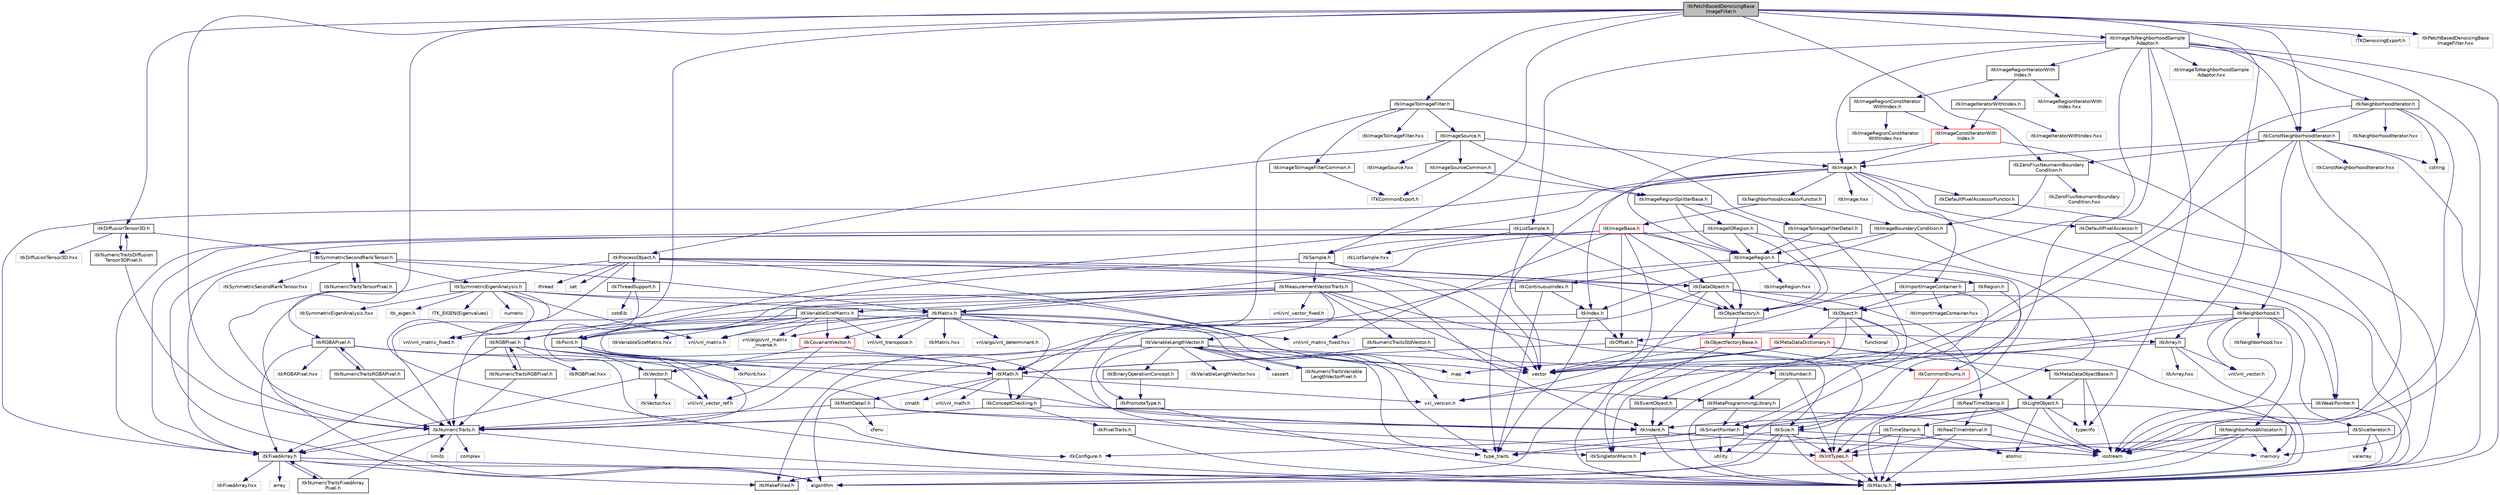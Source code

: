 digraph "itkPatchBasedDenoisingBaseImageFilter.h"
{
 // LATEX_PDF_SIZE
  edge [fontname="Helvetica",fontsize="10",labelfontname="Helvetica",labelfontsize="10"];
  node [fontname="Helvetica",fontsize="10",shape=record];
  Node1 [label="itkPatchBasedDenoisingBase\lImageFilter.h",height=0.2,width=0.4,color="black", fillcolor="grey75", style="filled", fontcolor="black",tooltip=" "];
  Node1 -> Node2 [color="midnightblue",fontsize="10",style="solid",fontname="Helvetica"];
  Node2 [label="itkImageToImageFilter.h",height=0.2,width=0.4,color="black", fillcolor="white", style="filled",URL="$itkImageToImageFilter_8h.html",tooltip=" "];
  Node2 -> Node3 [color="midnightblue",fontsize="10",style="solid",fontname="Helvetica"];
  Node3 [label="itkImageSource.h",height=0.2,width=0.4,color="black", fillcolor="white", style="filled",URL="$itkImageSource_8h.html",tooltip=" "];
  Node3 -> Node4 [color="midnightblue",fontsize="10",style="solid",fontname="Helvetica"];
  Node4 [label="itkProcessObject.h",height=0.2,width=0.4,color="black", fillcolor="white", style="filled",URL="$itkProcessObject_8h.html",tooltip=" "];
  Node4 -> Node5 [color="midnightblue",fontsize="10",style="solid",fontname="Helvetica"];
  Node5 [label="itkDataObject.h",height=0.2,width=0.4,color="black", fillcolor="white", style="filled",URL="$itkDataObject_8h.html",tooltip=" "];
  Node5 -> Node6 [color="midnightblue",fontsize="10",style="solid",fontname="Helvetica"];
  Node6 [label="itkObject.h",height=0.2,width=0.4,color="black", fillcolor="white", style="filled",URL="$itkObject_8h.html",tooltip=" "];
  Node6 -> Node7 [color="midnightblue",fontsize="10",style="solid",fontname="Helvetica"];
  Node7 [label="itkLightObject.h",height=0.2,width=0.4,color="black", fillcolor="white", style="filled",URL="$itkLightObject_8h.html",tooltip=" "];
  Node7 -> Node8 [color="midnightblue",fontsize="10",style="solid",fontname="Helvetica"];
  Node8 [label="itkMacro.h",height=0.2,width=0.4,color="black", fillcolor="white", style="filled",URL="$itkMacro_8h.html",tooltip=" "];
  Node7 -> Node9 [color="midnightblue",fontsize="10",style="solid",fontname="Helvetica"];
  Node9 [label="itkSmartPointer.h",height=0.2,width=0.4,color="black", fillcolor="white", style="filled",URL="$itkSmartPointer_8h.html",tooltip=" "];
  Node9 -> Node10 [color="midnightblue",fontsize="10",style="solid",fontname="Helvetica"];
  Node10 [label="iostream",height=0.2,width=0.4,color="grey75", fillcolor="white", style="filled",tooltip=" "];
  Node9 -> Node11 [color="midnightblue",fontsize="10",style="solid",fontname="Helvetica"];
  Node11 [label="utility",height=0.2,width=0.4,color="grey75", fillcolor="white", style="filled",tooltip=" "];
  Node9 -> Node12 [color="midnightblue",fontsize="10",style="solid",fontname="Helvetica"];
  Node12 [label="type_traits",height=0.2,width=0.4,color="grey75", fillcolor="white", style="filled",tooltip=" "];
  Node9 -> Node13 [color="midnightblue",fontsize="10",style="solid",fontname="Helvetica"];
  Node13 [label="itkConfigure.h",height=0.2,width=0.4,color="grey75", fillcolor="white", style="filled",tooltip=" "];
  Node7 -> Node14 [color="midnightblue",fontsize="10",style="solid",fontname="Helvetica"];
  Node14 [label="itkTimeStamp.h",height=0.2,width=0.4,color="black", fillcolor="white", style="filled",URL="$itkTimeStamp_8h.html",tooltip=" "];
  Node14 -> Node8 [color="midnightblue",fontsize="10",style="solid",fontname="Helvetica"];
  Node14 -> Node15 [color="midnightblue",fontsize="10",style="solid",fontname="Helvetica"];
  Node15 [label="itkIntTypes.h",height=0.2,width=0.4,color="red", fillcolor="white", style="filled",URL="$itkIntTypes_8h.html",tooltip=" "];
  Node15 -> Node8 [color="midnightblue",fontsize="10",style="solid",fontname="Helvetica"];
  Node14 -> Node18 [color="midnightblue",fontsize="10",style="solid",fontname="Helvetica"];
  Node18 [label="atomic",height=0.2,width=0.4,color="grey75", fillcolor="white", style="filled",tooltip=" "];
  Node14 -> Node19 [color="midnightblue",fontsize="10",style="solid",fontname="Helvetica"];
  Node19 [label="itkSingletonMacro.h",height=0.2,width=0.4,color="black", fillcolor="white", style="filled",URL="$itkSingletonMacro_8h.html",tooltip=" "];
  Node7 -> Node20 [color="midnightblue",fontsize="10",style="solid",fontname="Helvetica"];
  Node20 [label="itkIndent.h",height=0.2,width=0.4,color="black", fillcolor="white", style="filled",URL="$itkIndent_8h.html",tooltip=" "];
  Node20 -> Node8 [color="midnightblue",fontsize="10",style="solid",fontname="Helvetica"];
  Node20 -> Node10 [color="midnightblue",fontsize="10",style="solid",fontname="Helvetica"];
  Node7 -> Node18 [color="midnightblue",fontsize="10",style="solid",fontname="Helvetica"];
  Node7 -> Node10 [color="midnightblue",fontsize="10",style="solid",fontname="Helvetica"];
  Node7 -> Node21 [color="midnightblue",fontsize="10",style="solid",fontname="Helvetica"];
  Node21 [label="typeinfo",height=0.2,width=0.4,color="grey75", fillcolor="white", style="filled",tooltip=" "];
  Node6 -> Node22 [color="midnightblue",fontsize="10",style="solid",fontname="Helvetica"];
  Node22 [label="itkEventObject.h",height=0.2,width=0.4,color="black", fillcolor="white", style="filled",URL="$itkEventObject_8h.html",tooltip=" "];
  Node22 -> Node20 [color="midnightblue",fontsize="10",style="solid",fontname="Helvetica"];
  Node6 -> Node23 [color="midnightblue",fontsize="10",style="solid",fontname="Helvetica"];
  Node23 [label="itkMetaDataDictionary.h",height=0.2,width=0.4,color="red", fillcolor="white", style="filled",URL="$itkMetaDataDictionary_8h.html",tooltip=" "];
  Node23 -> Node24 [color="midnightblue",fontsize="10",style="solid",fontname="Helvetica"];
  Node24 [label="itkMetaDataObjectBase.h",height=0.2,width=0.4,color="black", fillcolor="white", style="filled",URL="$itkMetaDataObjectBase_8h.html",tooltip=" "];
  Node24 -> Node7 [color="midnightblue",fontsize="10",style="solid",fontname="Helvetica"];
  Node24 -> Node21 [color="midnightblue",fontsize="10",style="solid",fontname="Helvetica"];
  Node24 -> Node10 [color="midnightblue",fontsize="10",style="solid",fontname="Helvetica"];
  Node23 -> Node25 [color="midnightblue",fontsize="10",style="solid",fontname="Helvetica"];
  Node25 [label="algorithm",height=0.2,width=0.4,color="grey75", fillcolor="white", style="filled",tooltip=" "];
  Node23 -> Node26 [color="midnightblue",fontsize="10",style="solid",fontname="Helvetica"];
  Node26 [label="vector",height=0.2,width=0.4,color="grey75", fillcolor="white", style="filled",tooltip=" "];
  Node23 -> Node27 [color="midnightblue",fontsize="10",style="solid",fontname="Helvetica"];
  Node27 [label="map",height=0.2,width=0.4,color="grey75", fillcolor="white", style="filled",tooltip=" "];
  Node23 -> Node29 [color="midnightblue",fontsize="10",style="solid",fontname="Helvetica"];
  Node29 [label="memory",height=0.2,width=0.4,color="grey75", fillcolor="white", style="filled",tooltip=" "];
  Node6 -> Node19 [color="midnightblue",fontsize="10",style="solid",fontname="Helvetica"];
  Node6 -> Node30 [color="midnightblue",fontsize="10",style="solid",fontname="Helvetica"];
  Node30 [label="functional",height=0.2,width=0.4,color="grey75", fillcolor="white", style="filled",tooltip=" "];
  Node5 -> Node8 [color="midnightblue",fontsize="10",style="solid",fontname="Helvetica"];
  Node5 -> Node19 [color="midnightblue",fontsize="10",style="solid",fontname="Helvetica"];
  Node5 -> Node31 [color="midnightblue",fontsize="10",style="solid",fontname="Helvetica"];
  Node31 [label="itkWeakPointer.h",height=0.2,width=0.4,color="black", fillcolor="white", style="filled",URL="$itkWeakPointer_8h.html",tooltip=" "];
  Node31 -> Node8 [color="midnightblue",fontsize="10",style="solid",fontname="Helvetica"];
  Node31 -> Node10 [color="midnightblue",fontsize="10",style="solid",fontname="Helvetica"];
  Node5 -> Node32 [color="midnightblue",fontsize="10",style="solid",fontname="Helvetica"];
  Node32 [label="itkRealTimeStamp.h",height=0.2,width=0.4,color="black", fillcolor="white", style="filled",URL="$itkRealTimeStamp_8h.html",tooltip=" "];
  Node32 -> Node33 [color="midnightblue",fontsize="10",style="solid",fontname="Helvetica"];
  Node33 [label="itkRealTimeInterval.h",height=0.2,width=0.4,color="black", fillcolor="white", style="filled",URL="$itkRealTimeInterval_8h.html",tooltip=" "];
  Node33 -> Node15 [color="midnightblue",fontsize="10",style="solid",fontname="Helvetica"];
  Node33 -> Node8 [color="midnightblue",fontsize="10",style="solid",fontname="Helvetica"];
  Node33 -> Node10 [color="midnightblue",fontsize="10",style="solid",fontname="Helvetica"];
  Node32 -> Node8 [color="midnightblue",fontsize="10",style="solid",fontname="Helvetica"];
  Node32 -> Node10 [color="midnightblue",fontsize="10",style="solid",fontname="Helvetica"];
  Node5 -> Node34 [color="midnightblue",fontsize="10",style="solid",fontname="Helvetica"];
  Node34 [label="itkObjectFactory.h",height=0.2,width=0.4,color="black", fillcolor="white", style="filled",URL="$itkObjectFactory_8h.html",tooltip=" "];
  Node34 -> Node35 [color="midnightblue",fontsize="10",style="solid",fontname="Helvetica"];
  Node35 [label="itkObjectFactoryBase.h",height=0.2,width=0.4,color="red", fillcolor="white", style="filled",URL="$itkObjectFactoryBase_8h.html",tooltip=" "];
  Node35 -> Node19 [color="midnightblue",fontsize="10",style="solid",fontname="Helvetica"];
  Node35 -> Node37 [color="midnightblue",fontsize="10",style="solid",fontname="Helvetica"];
  Node37 [label="itkCommonEnums.h",height=0.2,width=0.4,color="red", fillcolor="white", style="filled",URL="$itkCommonEnums_8h.html",tooltip=" "];
  Node37 -> Node15 [color="midnightblue",fontsize="10",style="solid",fontname="Helvetica"];
  Node35 -> Node26 [color="midnightblue",fontsize="10",style="solid",fontname="Helvetica"];
  Node4 -> Node34 [color="midnightblue",fontsize="10",style="solid",fontname="Helvetica"];
  Node4 -> Node40 [color="midnightblue",fontsize="10",style="solid",fontname="Helvetica"];
  Node40 [label="itkNumericTraits.h",height=0.2,width=0.4,color="black", fillcolor="white", style="filled",URL="$itkNumericTraits_8h.html",tooltip=" "];
  Node40 -> Node8 [color="midnightblue",fontsize="10",style="solid",fontname="Helvetica"];
  Node40 -> Node41 [color="midnightblue",fontsize="10",style="solid",fontname="Helvetica"];
  Node41 [label="limits",height=0.2,width=0.4,color="grey75", fillcolor="white", style="filled",tooltip=" "];
  Node40 -> Node42 [color="midnightblue",fontsize="10",style="solid",fontname="Helvetica"];
  Node42 [label="complex",height=0.2,width=0.4,color="grey75", fillcolor="white", style="filled",tooltip=" "];
  Node40 -> Node43 [color="midnightblue",fontsize="10",style="solid",fontname="Helvetica"];
  Node43 [label="itkFixedArray.h",height=0.2,width=0.4,color="black", fillcolor="white", style="filled",URL="$itkFixedArray_8h.html",tooltip=" "];
  Node43 -> Node8 [color="midnightblue",fontsize="10",style="solid",fontname="Helvetica"];
  Node43 -> Node44 [color="midnightblue",fontsize="10",style="solid",fontname="Helvetica"];
  Node44 [label="itkMakeFilled.h",height=0.2,width=0.4,color="black", fillcolor="white", style="filled",URL="$itkMakeFilled_8h.html",tooltip=" "];
  Node43 -> Node25 [color="midnightblue",fontsize="10",style="solid",fontname="Helvetica"];
  Node43 -> Node45 [color="midnightblue",fontsize="10",style="solid",fontname="Helvetica"];
  Node45 [label="array",height=0.2,width=0.4,color="grey75", fillcolor="white", style="filled",tooltip=" "];
  Node43 -> Node46 [color="midnightblue",fontsize="10",style="solid",fontname="Helvetica"];
  Node46 [label="itkFixedArray.hxx",height=0.2,width=0.4,color="grey75", fillcolor="white", style="filled",tooltip=" "];
  Node43 -> Node47 [color="midnightblue",fontsize="10",style="solid",fontname="Helvetica"];
  Node47 [label="itkNumericTraitsFixedArray\lPixel.h",height=0.2,width=0.4,color="black", fillcolor="white", style="filled",URL="$itkNumericTraitsFixedArrayPixel_8h.html",tooltip=" "];
  Node47 -> Node40 [color="midnightblue",fontsize="10",style="solid",fontname="Helvetica"];
  Node47 -> Node43 [color="midnightblue",fontsize="10",style="solid",fontname="Helvetica"];
  Node4 -> Node48 [color="midnightblue",fontsize="10",style="solid",fontname="Helvetica"];
  Node48 [label="itkThreadSupport.h",height=0.2,width=0.4,color="black", fillcolor="white", style="filled",URL="$itkThreadSupport_8h.html",tooltip=" "];
  Node48 -> Node49 [color="midnightblue",fontsize="10",style="solid",fontname="Helvetica"];
  Node49 [label="cstdlib",height=0.2,width=0.4,color="grey75", fillcolor="white", style="filled",tooltip=" "];
  Node48 -> Node13 [color="midnightblue",fontsize="10",style="solid",fontname="Helvetica"];
  Node4 -> Node26 [color="midnightblue",fontsize="10",style="solid",fontname="Helvetica"];
  Node4 -> Node27 [color="midnightblue",fontsize="10",style="solid",fontname="Helvetica"];
  Node4 -> Node50 [color="midnightblue",fontsize="10",style="solid",fontname="Helvetica"];
  Node50 [label="set",height=0.2,width=0.4,color="grey75", fillcolor="white", style="filled",tooltip=" "];
  Node4 -> Node25 [color="midnightblue",fontsize="10",style="solid",fontname="Helvetica"];
  Node4 -> Node51 [color="midnightblue",fontsize="10",style="solid",fontname="Helvetica"];
  Node51 [label="thread",height=0.2,width=0.4,color="grey75", fillcolor="white", style="filled",tooltip=" "];
  Node3 -> Node52 [color="midnightblue",fontsize="10",style="solid",fontname="Helvetica"];
  Node52 [label="itkImage.h",height=0.2,width=0.4,color="black", fillcolor="white", style="filled",URL="$itkImage_8h.html",tooltip=" "];
  Node52 -> Node53 [color="midnightblue",fontsize="10",style="solid",fontname="Helvetica"];
  Node53 [label="itkImageRegion.h",height=0.2,width=0.4,color="black", fillcolor="white", style="filled",URL="$itkImageRegion_8h.html",tooltip=" "];
  Node53 -> Node54 [color="midnightblue",fontsize="10",style="solid",fontname="Helvetica"];
  Node54 [label="itkRegion.h",height=0.2,width=0.4,color="black", fillcolor="white", style="filled",URL="$itkRegion_8h.html",tooltip=" "];
  Node54 -> Node6 [color="midnightblue",fontsize="10",style="solid",fontname="Helvetica"];
  Node54 -> Node37 [color="midnightblue",fontsize="10",style="solid",fontname="Helvetica"];
  Node53 -> Node55 [color="midnightblue",fontsize="10",style="solid",fontname="Helvetica"];
  Node55 [label="itkSize.h",height=0.2,width=0.4,color="black", fillcolor="white", style="filled",URL="$itkSize_8h.html",tooltip=" "];
  Node55 -> Node15 [color="midnightblue",fontsize="10",style="solid",fontname="Helvetica"];
  Node55 -> Node8 [color="midnightblue",fontsize="10",style="solid",fontname="Helvetica"];
  Node55 -> Node44 [color="midnightblue",fontsize="10",style="solid",fontname="Helvetica"];
  Node55 -> Node25 [color="midnightblue",fontsize="10",style="solid",fontname="Helvetica"];
  Node55 -> Node12 [color="midnightblue",fontsize="10",style="solid",fontname="Helvetica"];
  Node55 -> Node29 [color="midnightblue",fontsize="10",style="solid",fontname="Helvetica"];
  Node53 -> Node56 [color="midnightblue",fontsize="10",style="solid",fontname="Helvetica"];
  Node56 [label="itkContinuousIndex.h",height=0.2,width=0.4,color="black", fillcolor="white", style="filled",URL="$itkContinuousIndex_8h.html",tooltip=" "];
  Node56 -> Node57 [color="midnightblue",fontsize="10",style="solid",fontname="Helvetica"];
  Node57 [label="itkPoint.h",height=0.2,width=0.4,color="black", fillcolor="white", style="filled",URL="$itkPoint_8h.html",tooltip=" "];
  Node57 -> Node40 [color="midnightblue",fontsize="10",style="solid",fontname="Helvetica"];
  Node57 -> Node58 [color="midnightblue",fontsize="10",style="solid",fontname="Helvetica"];
  Node58 [label="itkVector.h",height=0.2,width=0.4,color="black", fillcolor="white", style="filled",URL="$itkVector_8h.html",tooltip=" "];
  Node58 -> Node43 [color="midnightblue",fontsize="10",style="solid",fontname="Helvetica"];
  Node58 -> Node59 [color="midnightblue",fontsize="10",style="solid",fontname="Helvetica"];
  Node59 [label="vnl/vnl_vector_ref.h",height=0.2,width=0.4,color="grey75", fillcolor="white", style="filled",tooltip=" "];
  Node58 -> Node60 [color="midnightblue",fontsize="10",style="solid",fontname="Helvetica"];
  Node60 [label="itkVector.hxx",height=0.2,width=0.4,color="grey75", fillcolor="white", style="filled",tooltip=" "];
  Node57 -> Node59 [color="midnightblue",fontsize="10",style="solid",fontname="Helvetica"];
  Node57 -> Node61 [color="midnightblue",fontsize="10",style="solid",fontname="Helvetica"];
  Node61 [label="itkMath.h",height=0.2,width=0.4,color="black", fillcolor="white", style="filled",URL="$itkMath_8h.html",tooltip=" "];
  Node61 -> Node62 [color="midnightblue",fontsize="10",style="solid",fontname="Helvetica"];
  Node62 [label="cmath",height=0.2,width=0.4,color="grey75", fillcolor="white", style="filled",tooltip=" "];
  Node61 -> Node63 [color="midnightblue",fontsize="10",style="solid",fontname="Helvetica"];
  Node63 [label="itkMathDetail.h",height=0.2,width=0.4,color="black", fillcolor="white", style="filled",URL="$itkMathDetail_8h.html",tooltip=" "];
  Node63 -> Node15 [color="midnightblue",fontsize="10",style="solid",fontname="Helvetica"];
  Node63 -> Node40 [color="midnightblue",fontsize="10",style="solid",fontname="Helvetica"];
  Node63 -> Node64 [color="midnightblue",fontsize="10",style="solid",fontname="Helvetica"];
  Node64 [label="cfenv",height=0.2,width=0.4,color="grey75", fillcolor="white", style="filled",tooltip=" "];
  Node61 -> Node65 [color="midnightblue",fontsize="10",style="solid",fontname="Helvetica"];
  Node65 [label="itkConceptChecking.h",height=0.2,width=0.4,color="black", fillcolor="white", style="filled",URL="$itkConceptChecking_8h.html",tooltip=" "];
  Node65 -> Node66 [color="midnightblue",fontsize="10",style="solid",fontname="Helvetica"];
  Node66 [label="itkPixelTraits.h",height=0.2,width=0.4,color="black", fillcolor="white", style="filled",URL="$itkPixelTraits_8h.html",tooltip=" "];
  Node66 -> Node8 [color="midnightblue",fontsize="10",style="solid",fontname="Helvetica"];
  Node65 -> Node40 [color="midnightblue",fontsize="10",style="solid",fontname="Helvetica"];
  Node65 -> Node10 [color="midnightblue",fontsize="10",style="solid",fontname="Helvetica"];
  Node61 -> Node67 [color="midnightblue",fontsize="10",style="solid",fontname="Helvetica"];
  Node67 [label="vnl/vnl_math.h",height=0.2,width=0.4,color="grey75", fillcolor="white", style="filled",tooltip=" "];
  Node61 -> Node68 [color="midnightblue",fontsize="10",style="solid",fontname="Helvetica"];
  Node68 [label="vxl_version.h",height=0.2,width=0.4,color="grey75", fillcolor="white", style="filled",tooltip=" "];
  Node57 -> Node69 [color="midnightblue",fontsize="10",style="solid",fontname="Helvetica"];
  Node69 [label="itkPoint.hxx",height=0.2,width=0.4,color="grey75", fillcolor="white", style="filled",tooltip=" "];
  Node56 -> Node70 [color="midnightblue",fontsize="10",style="solid",fontname="Helvetica"];
  Node70 [label="itkIndex.h",height=0.2,width=0.4,color="black", fillcolor="white", style="filled",URL="$itkIndex_8h.html",tooltip=" "];
  Node70 -> Node44 [color="midnightblue",fontsize="10",style="solid",fontname="Helvetica"];
  Node70 -> Node71 [color="midnightblue",fontsize="10",style="solid",fontname="Helvetica"];
  Node71 [label="itkOffset.h",height=0.2,width=0.4,color="black", fillcolor="white", style="filled",URL="$itkOffset_8h.html",tooltip=" "];
  Node71 -> Node55 [color="midnightblue",fontsize="10",style="solid",fontname="Helvetica"];
  Node71 -> Node61 [color="midnightblue",fontsize="10",style="solid",fontname="Helvetica"];
  Node70 -> Node12 [color="midnightblue",fontsize="10",style="solid",fontname="Helvetica"];
  Node56 -> Node12 [color="midnightblue",fontsize="10",style="solid",fontname="Helvetica"];
  Node53 -> Node61 [color="midnightblue",fontsize="10",style="solid",fontname="Helvetica"];
  Node53 -> Node72 [color="midnightblue",fontsize="10",style="solid",fontname="Helvetica"];
  Node72 [label="itkImageRegion.hxx",height=0.2,width=0.4,color="grey75", fillcolor="white", style="filled",tooltip=" "];
  Node52 -> Node73 [color="midnightblue",fontsize="10",style="solid",fontname="Helvetica"];
  Node73 [label="itkImportImageContainer.h",height=0.2,width=0.4,color="black", fillcolor="white", style="filled",URL="$itkImportImageContainer_8h.html",tooltip=" "];
  Node73 -> Node6 [color="midnightblue",fontsize="10",style="solid",fontname="Helvetica"];
  Node73 -> Node34 [color="midnightblue",fontsize="10",style="solid",fontname="Helvetica"];
  Node73 -> Node11 [color="midnightblue",fontsize="10",style="solid",fontname="Helvetica"];
  Node73 -> Node74 [color="midnightblue",fontsize="10",style="solid",fontname="Helvetica"];
  Node74 [label="itkImportImageContainer.hxx",height=0.2,width=0.4,color="grey75", fillcolor="white", style="filled",tooltip=" "];
  Node52 -> Node75 [color="midnightblue",fontsize="10",style="solid",fontname="Helvetica"];
  Node75 [label="itkDefaultPixelAccessor.h",height=0.2,width=0.4,color="black", fillcolor="white", style="filled",URL="$itkDefaultPixelAccessor_8h.html",tooltip=" "];
  Node75 -> Node8 [color="midnightblue",fontsize="10",style="solid",fontname="Helvetica"];
  Node52 -> Node76 [color="midnightblue",fontsize="10",style="solid",fontname="Helvetica"];
  Node76 [label="itkDefaultPixelAccessorFunctor.h",height=0.2,width=0.4,color="black", fillcolor="white", style="filled",URL="$itkDefaultPixelAccessorFunctor_8h.html",tooltip=" "];
  Node76 -> Node8 [color="midnightblue",fontsize="10",style="solid",fontname="Helvetica"];
  Node52 -> Node57 [color="midnightblue",fontsize="10",style="solid",fontname="Helvetica"];
  Node52 -> Node43 [color="midnightblue",fontsize="10",style="solid",fontname="Helvetica"];
  Node52 -> Node31 [color="midnightblue",fontsize="10",style="solid",fontname="Helvetica"];
  Node52 -> Node77 [color="midnightblue",fontsize="10",style="solid",fontname="Helvetica"];
  Node77 [label="itkNeighborhoodAccessorFunctor.h",height=0.2,width=0.4,color="black", fillcolor="white", style="filled",URL="$itkNeighborhoodAccessorFunctor_8h.html",tooltip=" "];
  Node77 -> Node78 [color="midnightblue",fontsize="10",style="solid",fontname="Helvetica"];
  Node78 [label="itkImageBoundaryCondition.h",height=0.2,width=0.4,color="black", fillcolor="white", style="filled",URL="$itkImageBoundaryCondition_8h.html",tooltip=" "];
  Node78 -> Node70 [color="midnightblue",fontsize="10",style="solid",fontname="Helvetica"];
  Node78 -> Node79 [color="midnightblue",fontsize="10",style="solid",fontname="Helvetica"];
  Node79 [label="itkNeighborhood.h",height=0.2,width=0.4,color="black", fillcolor="white", style="filled",URL="$itkNeighborhood_8h.html",tooltip=" "];
  Node79 -> Node10 [color="midnightblue",fontsize="10",style="solid",fontname="Helvetica"];
  Node79 -> Node80 [color="midnightblue",fontsize="10",style="solid",fontname="Helvetica"];
  Node80 [label="itkNeighborhoodAllocator.h",height=0.2,width=0.4,color="black", fillcolor="white", style="filled",URL="$itkNeighborhoodAllocator_8h.html",tooltip=" "];
  Node80 -> Node25 [color="midnightblue",fontsize="10",style="solid",fontname="Helvetica"];
  Node80 -> Node10 [color="midnightblue",fontsize="10",style="solid",fontname="Helvetica"];
  Node80 -> Node29 [color="midnightblue",fontsize="10",style="solid",fontname="Helvetica"];
  Node80 -> Node8 [color="midnightblue",fontsize="10",style="solid",fontname="Helvetica"];
  Node79 -> Node20 [color="midnightblue",fontsize="10",style="solid",fontname="Helvetica"];
  Node79 -> Node81 [color="midnightblue",fontsize="10",style="solid",fontname="Helvetica"];
  Node81 [label="itkSliceIterator.h",height=0.2,width=0.4,color="black", fillcolor="white", style="filled",URL="$itkSliceIterator_8h.html",tooltip=" "];
  Node81 -> Node8 [color="midnightblue",fontsize="10",style="solid",fontname="Helvetica"];
  Node81 -> Node15 [color="midnightblue",fontsize="10",style="solid",fontname="Helvetica"];
  Node81 -> Node82 [color="midnightblue",fontsize="10",style="solid",fontname="Helvetica"];
  Node82 [label="valarray",height=0.2,width=0.4,color="grey75", fillcolor="white", style="filled",tooltip=" "];
  Node79 -> Node83 [color="midnightblue",fontsize="10",style="solid",fontname="Helvetica"];
  Node83 [label="vnl/vnl_vector.h",height=0.2,width=0.4,color="grey75", fillcolor="white", style="filled",tooltip=" "];
  Node79 -> Node71 [color="midnightblue",fontsize="10",style="solid",fontname="Helvetica"];
  Node79 -> Node26 [color="midnightblue",fontsize="10",style="solid",fontname="Helvetica"];
  Node79 -> Node84 [color="midnightblue",fontsize="10",style="solid",fontname="Helvetica"];
  Node84 [label="itkNeighborhood.hxx",height=0.2,width=0.4,color="grey75", fillcolor="white", style="filled",tooltip=" "];
  Node78 -> Node53 [color="midnightblue",fontsize="10",style="solid",fontname="Helvetica"];
  Node77 -> Node85 [color="midnightblue",fontsize="10",style="solid",fontname="Helvetica"];
  Node85 [label="itkImageBase.h",height=0.2,width=0.4,color="red", fillcolor="white", style="filled",URL="$itkImageBase_8h.html",tooltip=" "];
  Node85 -> Node5 [color="midnightblue",fontsize="10",style="solid",fontname="Helvetica"];
  Node85 -> Node53 [color="midnightblue",fontsize="10",style="solid",fontname="Helvetica"];
  Node85 -> Node86 [color="midnightblue",fontsize="10",style="solid",fontname="Helvetica"];
  Node86 [label="itkMatrix.h",height=0.2,width=0.4,color="black", fillcolor="white", style="filled",URL="$itkMatrix_8h.html",tooltip=" "];
  Node86 -> Node57 [color="midnightblue",fontsize="10",style="solid",fontname="Helvetica"];
  Node86 -> Node87 [color="midnightblue",fontsize="10",style="solid",fontname="Helvetica"];
  Node87 [label="itkCovariantVector.h",height=0.2,width=0.4,color="red", fillcolor="white", style="filled",URL="$itkCovariantVector_8h.html",tooltip=" "];
  Node87 -> Node20 [color="midnightblue",fontsize="10",style="solid",fontname="Helvetica"];
  Node87 -> Node58 [color="midnightblue",fontsize="10",style="solid",fontname="Helvetica"];
  Node87 -> Node59 [color="midnightblue",fontsize="10",style="solid",fontname="Helvetica"];
  Node86 -> Node68 [color="midnightblue",fontsize="10",style="solid",fontname="Helvetica"];
  Node86 -> Node90 [color="midnightblue",fontsize="10",style="solid",fontname="Helvetica"];
  Node90 [label="vnl/vnl_matrix_fixed.hxx",height=0.2,width=0.4,color="grey75", fillcolor="white", style="filled",tooltip=" "];
  Node86 -> Node91 [color="midnightblue",fontsize="10",style="solid",fontname="Helvetica"];
  Node91 [label="vnl/vnl_transpose.h",height=0.2,width=0.4,color="grey75", fillcolor="white", style="filled",tooltip=" "];
  Node86 -> Node92 [color="midnightblue",fontsize="10",style="solid",fontname="Helvetica"];
  Node92 [label="vnl/algo/vnl_matrix\l_inverse.h",height=0.2,width=0.4,color="grey75", fillcolor="white", style="filled",tooltip=" "];
  Node86 -> Node93 [color="midnightblue",fontsize="10",style="solid",fontname="Helvetica"];
  Node93 [label="vnl/vnl_matrix.h",height=0.2,width=0.4,color="grey75", fillcolor="white", style="filled",tooltip=" "];
  Node86 -> Node94 [color="midnightblue",fontsize="10",style="solid",fontname="Helvetica"];
  Node94 [label="vnl/algo/vnl_determinant.h",height=0.2,width=0.4,color="grey75", fillcolor="white", style="filled",tooltip=" "];
  Node86 -> Node61 [color="midnightblue",fontsize="10",style="solid",fontname="Helvetica"];
  Node86 -> Node12 [color="midnightblue",fontsize="10",style="solid",fontname="Helvetica"];
  Node86 -> Node95 [color="midnightblue",fontsize="10",style="solid",fontname="Helvetica"];
  Node95 [label="itkMatrix.hxx",height=0.2,width=0.4,color="grey75", fillcolor="white", style="filled",tooltip=" "];
  Node85 -> Node34 [color="midnightblue",fontsize="10",style="solid",fontname="Helvetica"];
  Node85 -> Node71 [color="midnightblue",fontsize="10",style="solid",fontname="Helvetica"];
  Node85 -> Node43 [color="midnightblue",fontsize="10",style="solid",fontname="Helvetica"];
  Node85 -> Node68 [color="midnightblue",fontsize="10",style="solid",fontname="Helvetica"];
  Node85 -> Node90 [color="midnightblue",fontsize="10",style="solid",fontname="Helvetica"];
  Node52 -> Node12 [color="midnightblue",fontsize="10",style="solid",fontname="Helvetica"];
  Node52 -> Node99 [color="midnightblue",fontsize="10",style="solid",fontname="Helvetica"];
  Node99 [label="itkImage.hxx",height=0.2,width=0.4,color="grey75", fillcolor="white", style="filled",tooltip=" "];
  Node3 -> Node100 [color="midnightblue",fontsize="10",style="solid",fontname="Helvetica"];
  Node100 [label="itkImageRegionSplitterBase.h",height=0.2,width=0.4,color="black", fillcolor="white", style="filled",URL="$itkImageRegionSplitterBase_8h.html",tooltip=" "];
  Node100 -> Node53 [color="midnightblue",fontsize="10",style="solid",fontname="Helvetica"];
  Node100 -> Node34 [color="midnightblue",fontsize="10",style="solid",fontname="Helvetica"];
  Node100 -> Node101 [color="midnightblue",fontsize="10",style="solid",fontname="Helvetica"];
  Node101 [label="itkImageIORegion.h",height=0.2,width=0.4,color="black", fillcolor="white", style="filled",URL="$itkImageIORegion_8h.html",tooltip=" "];
  Node101 -> Node25 [color="midnightblue",fontsize="10",style="solid",fontname="Helvetica"];
  Node101 -> Node15 [color="midnightblue",fontsize="10",style="solid",fontname="Helvetica"];
  Node101 -> Node34 [color="midnightblue",fontsize="10",style="solid",fontname="Helvetica"];
  Node101 -> Node53 [color="midnightblue",fontsize="10",style="solid",fontname="Helvetica"];
  Node3 -> Node102 [color="midnightblue",fontsize="10",style="solid",fontname="Helvetica"];
  Node102 [label="itkImageSourceCommon.h",height=0.2,width=0.4,color="black", fillcolor="white", style="filled",URL="$itkImageSourceCommon_8h.html",tooltip=" "];
  Node102 -> Node103 [color="midnightblue",fontsize="10",style="solid",fontname="Helvetica"];
  Node103 [label="ITKCommonExport.h",height=0.2,width=0.4,color="grey75", fillcolor="white", style="filled",tooltip=" "];
  Node102 -> Node100 [color="midnightblue",fontsize="10",style="solid",fontname="Helvetica"];
  Node3 -> Node104 [color="midnightblue",fontsize="10",style="solid",fontname="Helvetica"];
  Node104 [label="itkImageSource.hxx",height=0.2,width=0.4,color="grey75", fillcolor="white", style="filled",tooltip=" "];
  Node2 -> Node65 [color="midnightblue",fontsize="10",style="solid",fontname="Helvetica"];
  Node2 -> Node105 [color="midnightblue",fontsize="10",style="solid",fontname="Helvetica"];
  Node105 [label="itkImageToImageFilterDetail.h",height=0.2,width=0.4,color="black", fillcolor="white", style="filled",URL="$itkImageToImageFilterDetail_8h.html",tooltip=" "];
  Node105 -> Node53 [color="midnightblue",fontsize="10",style="solid",fontname="Helvetica"];
  Node105 -> Node9 [color="midnightblue",fontsize="10",style="solid",fontname="Helvetica"];
  Node2 -> Node106 [color="midnightblue",fontsize="10",style="solid",fontname="Helvetica"];
  Node106 [label="itkImageToImageFilterCommon.h",height=0.2,width=0.4,color="black", fillcolor="white", style="filled",URL="$itkImageToImageFilterCommon_8h.html",tooltip=" "];
  Node106 -> Node103 [color="midnightblue",fontsize="10",style="solid",fontname="Helvetica"];
  Node2 -> Node107 [color="midnightblue",fontsize="10",style="solid",fontname="Helvetica"];
  Node107 [label="itkImageToImageFilter.hxx",height=0.2,width=0.4,color="grey75", fillcolor="white", style="filled",tooltip=" "];
  Node1 -> Node108 [color="midnightblue",fontsize="10",style="solid",fontname="Helvetica"];
  Node108 [label="itkArray.h",height=0.2,width=0.4,color="black", fillcolor="white", style="filled",URL="$itkArray_8h.html",tooltip=" "];
  Node108 -> Node8 [color="midnightblue",fontsize="10",style="solid",fontname="Helvetica"];
  Node108 -> Node68 [color="midnightblue",fontsize="10",style="solid",fontname="Helvetica"];
  Node108 -> Node83 [color="midnightblue",fontsize="10",style="solid",fontname="Helvetica"];
  Node108 -> Node109 [color="midnightblue",fontsize="10",style="solid",fontname="Helvetica"];
  Node109 [label="itkArray.hxx",height=0.2,width=0.4,color="grey75", fillcolor="white", style="filled",tooltip=" "];
  Node1 -> Node110 [color="midnightblue",fontsize="10",style="solid",fontname="Helvetica"];
  Node110 [label="itkSample.h",height=0.2,width=0.4,color="black", fillcolor="white", style="filled",URL="$itkSample_8h.html",tooltip=" "];
  Node110 -> Node57 [color="midnightblue",fontsize="10",style="solid",fontname="Helvetica"];
  Node110 -> Node5 [color="midnightblue",fontsize="10",style="solid",fontname="Helvetica"];
  Node110 -> Node111 [color="midnightblue",fontsize="10",style="solid",fontname="Helvetica"];
  Node111 [label="itkMeasurementVectorTraits.h",height=0.2,width=0.4,color="black", fillcolor="white", style="filled",URL="$itkMeasurementVectorTraits_8h.html",tooltip=" "];
  Node111 -> Node112 [color="midnightblue",fontsize="10",style="solid",fontname="Helvetica"];
  Node112 [label="itkVariableLengthVector.h",height=0.2,width=0.4,color="black", fillcolor="white", style="filled",URL="$itkVariableLengthVector_8h.html",tooltip=" "];
  Node112 -> Node113 [color="midnightblue",fontsize="10",style="solid",fontname="Helvetica"];
  Node113 [label="cassert",height=0.2,width=0.4,color="grey75", fillcolor="white", style="filled",tooltip=" "];
  Node112 -> Node25 [color="midnightblue",fontsize="10",style="solid",fontname="Helvetica"];
  Node112 -> Node12 [color="midnightblue",fontsize="10",style="solid",fontname="Helvetica"];
  Node112 -> Node40 [color="midnightblue",fontsize="10",style="solid",fontname="Helvetica"];
  Node112 -> Node114 [color="midnightblue",fontsize="10",style="solid",fontname="Helvetica"];
  Node114 [label="itkMetaProgrammingLibrary.h",height=0.2,width=0.4,color="black", fillcolor="white", style="filled",URL="$itkMetaProgrammingLibrary_8h.html",tooltip=" "];
  Node114 -> Node8 [color="midnightblue",fontsize="10",style="solid",fontname="Helvetica"];
  Node114 -> Node9 [color="midnightblue",fontsize="10",style="solid",fontname="Helvetica"];
  Node112 -> Node115 [color="midnightblue",fontsize="10",style="solid",fontname="Helvetica"];
  Node115 [label="itkIsNumber.h",height=0.2,width=0.4,color="black", fillcolor="white", style="filled",URL="$itkIsNumber_8h.html",tooltip=" "];
  Node115 -> Node114 [color="midnightblue",fontsize="10",style="solid",fontname="Helvetica"];
  Node115 -> Node15 [color="midnightblue",fontsize="10",style="solid",fontname="Helvetica"];
  Node112 -> Node116 [color="midnightblue",fontsize="10",style="solid",fontname="Helvetica"];
  Node116 [label="itkPromoteType.h",height=0.2,width=0.4,color="black", fillcolor="white", style="filled",URL="$itkPromoteType_8h.html",tooltip=" "];
  Node116 -> Node8 [color="midnightblue",fontsize="10",style="solid",fontname="Helvetica"];
  Node112 -> Node117 [color="midnightblue",fontsize="10",style="solid",fontname="Helvetica"];
  Node117 [label="itkBinaryOperationConcept.h",height=0.2,width=0.4,color="black", fillcolor="white", style="filled",URL="$itkBinaryOperationConcept_8h.html",tooltip=" "];
  Node117 -> Node116 [color="midnightblue",fontsize="10",style="solid",fontname="Helvetica"];
  Node112 -> Node118 [color="midnightblue",fontsize="10",style="solid",fontname="Helvetica"];
  Node118 [label="itkNumericTraitsVariable\lLengthVectorPixel.h",height=0.2,width=0.4,color="black", fillcolor="white", style="filled",URL="$itkNumericTraitsVariableLengthVectorPixel_8h.html",tooltip=" "];
  Node118 -> Node112 [color="midnightblue",fontsize="10",style="solid",fontname="Helvetica"];
  Node112 -> Node119 [color="midnightblue",fontsize="10",style="solid",fontname="Helvetica"];
  Node119 [label="itkVariableLengthVector.hxx",height=0.2,width=0.4,color="grey75", fillcolor="white", style="filled",tooltip=" "];
  Node111 -> Node120 [color="midnightblue",fontsize="10",style="solid",fontname="Helvetica"];
  Node120 [label="vnl/vnl_vector_fixed.h",height=0.2,width=0.4,color="grey75", fillcolor="white", style="filled",tooltip=" "];
  Node111 -> Node121 [color="midnightblue",fontsize="10",style="solid",fontname="Helvetica"];
  Node121 [label="itkRGBPixel.h",height=0.2,width=0.4,color="black", fillcolor="white", style="filled",URL="$itkRGBPixel_8h.html",tooltip=" "];
  Node121 -> Node20 [color="midnightblue",fontsize="10",style="solid",fontname="Helvetica"];
  Node121 -> Node43 [color="midnightblue",fontsize="10",style="solid",fontname="Helvetica"];
  Node121 -> Node61 [color="midnightblue",fontsize="10",style="solid",fontname="Helvetica"];
  Node121 -> Node122 [color="midnightblue",fontsize="10",style="solid",fontname="Helvetica"];
  Node122 [label="itkNumericTraitsRGBPixel.h",height=0.2,width=0.4,color="black", fillcolor="white", style="filled",URL="$itkNumericTraitsRGBPixel_8h.html",tooltip=" "];
  Node122 -> Node40 [color="midnightblue",fontsize="10",style="solid",fontname="Helvetica"];
  Node122 -> Node121 [color="midnightblue",fontsize="10",style="solid",fontname="Helvetica"];
  Node121 -> Node123 [color="midnightblue",fontsize="10",style="solid",fontname="Helvetica"];
  Node123 [label="itkRGBPixel.hxx",height=0.2,width=0.4,color="grey75", fillcolor="white", style="filled",tooltip=" "];
  Node111 -> Node86 [color="midnightblue",fontsize="10",style="solid",fontname="Helvetica"];
  Node111 -> Node124 [color="midnightblue",fontsize="10",style="solid",fontname="Helvetica"];
  Node124 [label="itkVariableSizeMatrix.h",height=0.2,width=0.4,color="black", fillcolor="white", style="filled",URL="$itkVariableSizeMatrix_8h.html",tooltip=" "];
  Node124 -> Node57 [color="midnightblue",fontsize="10",style="solid",fontname="Helvetica"];
  Node124 -> Node87 [color="midnightblue",fontsize="10",style="solid",fontname="Helvetica"];
  Node124 -> Node125 [color="midnightblue",fontsize="10",style="solid",fontname="Helvetica"];
  Node125 [label="vnl/vnl_matrix_fixed.h",height=0.2,width=0.4,color="grey75", fillcolor="white", style="filled",tooltip=" "];
  Node124 -> Node92 [color="midnightblue",fontsize="10",style="solid",fontname="Helvetica"];
  Node124 -> Node91 [color="midnightblue",fontsize="10",style="solid",fontname="Helvetica"];
  Node124 -> Node93 [color="midnightblue",fontsize="10",style="solid",fontname="Helvetica"];
  Node124 -> Node108 [color="midnightblue",fontsize="10",style="solid",fontname="Helvetica"];
  Node124 -> Node61 [color="midnightblue",fontsize="10",style="solid",fontname="Helvetica"];
  Node124 -> Node126 [color="midnightblue",fontsize="10",style="solid",fontname="Helvetica"];
  Node126 [label="itkVariableSizeMatrix.hxx",height=0.2,width=0.4,color="grey75", fillcolor="white", style="filled",tooltip=" "];
  Node111 -> Node40 [color="midnightblue",fontsize="10",style="solid",fontname="Helvetica"];
  Node111 -> Node127 [color="midnightblue",fontsize="10",style="solid",fontname="Helvetica"];
  Node127 [label="itkNumericTraitsStdVector.h",height=0.2,width=0.4,color="black", fillcolor="white", style="filled",URL="$itkNumericTraitsStdVector_8h.html",tooltip=" "];
  Node127 -> Node61 [color="midnightblue",fontsize="10",style="solid",fontname="Helvetica"];
  Node127 -> Node26 [color="midnightblue",fontsize="10",style="solid",fontname="Helvetica"];
  Node111 -> Node55 [color="midnightblue",fontsize="10",style="solid",fontname="Helvetica"];
  Node111 -> Node26 [color="midnightblue",fontsize="10",style="solid",fontname="Helvetica"];
  Node110 -> Node26 [color="midnightblue",fontsize="10",style="solid",fontname="Helvetica"];
  Node1 -> Node40 [color="midnightblue",fontsize="10",style="solid",fontname="Helvetica"];
  Node1 -> Node128 [color="midnightblue",fontsize="10",style="solid",fontname="Helvetica"];
  Node128 [label="itkZeroFluxNeumannBoundary\lCondition.h",height=0.2,width=0.4,color="black", fillcolor="white", style="filled",URL="$itkZeroFluxNeumannBoundaryCondition_8h.html",tooltip=" "];
  Node128 -> Node78 [color="midnightblue",fontsize="10",style="solid",fontname="Helvetica"];
  Node128 -> Node129 [color="midnightblue",fontsize="10",style="solid",fontname="Helvetica"];
  Node129 [label="itkZeroFluxNeumannBoundary\lCondition.hxx",height=0.2,width=0.4,color="grey75", fillcolor="white", style="filled",tooltip=" "];
  Node1 -> Node130 [color="midnightblue",fontsize="10",style="solid",fontname="Helvetica"];
  Node130 [label="itkImageToNeighborhoodSample\lAdaptor.h",height=0.2,width=0.4,color="black", fillcolor="white", style="filled",URL="$itkImageToNeighborhoodSampleAdaptor_8h.html",tooltip=" "];
  Node130 -> Node21 [color="midnightblue",fontsize="10",style="solid",fontname="Helvetica"];
  Node130 -> Node26 [color="midnightblue",fontsize="10",style="solid",fontname="Helvetica"];
  Node130 -> Node10 [color="midnightblue",fontsize="10",style="solid",fontname="Helvetica"];
  Node130 -> Node52 [color="midnightblue",fontsize="10",style="solid",fontname="Helvetica"];
  Node130 -> Node131 [color="midnightblue",fontsize="10",style="solid",fontname="Helvetica"];
  Node131 [label="itkListSample.h",height=0.2,width=0.4,color="black", fillcolor="white", style="filled",URL="$itkListSample_8h.html",tooltip=" "];
  Node131 -> Node34 [color="midnightblue",fontsize="10",style="solid",fontname="Helvetica"];
  Node131 -> Node43 [color="midnightblue",fontsize="10",style="solid",fontname="Helvetica"];
  Node131 -> Node110 [color="midnightblue",fontsize="10",style="solid",fontname="Helvetica"];
  Node131 -> Node26 [color="midnightblue",fontsize="10",style="solid",fontname="Helvetica"];
  Node131 -> Node132 [color="midnightblue",fontsize="10",style="solid",fontname="Helvetica"];
  Node132 [label="itkListSample.hxx",height=0.2,width=0.4,color="grey75", fillcolor="white", style="filled",tooltip=" "];
  Node130 -> Node9 [color="midnightblue",fontsize="10",style="solid",fontname="Helvetica"];
  Node130 -> Node133 [color="midnightblue",fontsize="10",style="solid",fontname="Helvetica"];
  Node133 [label="itkImageRegionIteratorWith\lIndex.h",height=0.2,width=0.4,color="black", fillcolor="white", style="filled",URL="$itkImageRegionIteratorWithIndex_8h.html",tooltip=" "];
  Node133 -> Node134 [color="midnightblue",fontsize="10",style="solid",fontname="Helvetica"];
  Node134 [label="itkImageRegionConstIterator\lWithIndex.h",height=0.2,width=0.4,color="black", fillcolor="white", style="filled",URL="$itkImageRegionConstIteratorWithIndex_8h.html",tooltip=" "];
  Node134 -> Node135 [color="midnightblue",fontsize="10",style="solid",fontname="Helvetica"];
  Node135 [label="itkImageConstIteratorWith\lIndex.h",height=0.2,width=0.4,color="red", fillcolor="white", style="filled",URL="$itkImageConstIteratorWithIndex_8h.html",tooltip=" "];
  Node135 -> Node70 [color="midnightblue",fontsize="10",style="solid",fontname="Helvetica"];
  Node135 -> Node52 [color="midnightblue",fontsize="10",style="solid",fontname="Helvetica"];
  Node135 -> Node29 [color="midnightblue",fontsize="10",style="solid",fontname="Helvetica"];
  Node134 -> Node137 [color="midnightblue",fontsize="10",style="solid",fontname="Helvetica"];
  Node137 [label="itkImageRegionConstIterator\lWithIndex.hxx",height=0.2,width=0.4,color="grey75", fillcolor="white", style="filled",tooltip=" "];
  Node133 -> Node138 [color="midnightblue",fontsize="10",style="solid",fontname="Helvetica"];
  Node138 [label="itkImageIteratorWithIndex.h",height=0.2,width=0.4,color="black", fillcolor="white", style="filled",URL="$itkImageIteratorWithIndex_8h.html",tooltip=" "];
  Node138 -> Node135 [color="midnightblue",fontsize="10",style="solid",fontname="Helvetica"];
  Node138 -> Node139 [color="midnightblue",fontsize="10",style="solid",fontname="Helvetica"];
  Node139 [label="itkImageIteratorWithIndex.hxx",height=0.2,width=0.4,color="grey75", fillcolor="white", style="filled",tooltip=" "];
  Node133 -> Node140 [color="midnightblue",fontsize="10",style="solid",fontname="Helvetica"];
  Node140 [label="itkImageRegionIteratorWith\lIndex.hxx",height=0.2,width=0.4,color="grey75", fillcolor="white", style="filled",tooltip=" "];
  Node130 -> Node8 [color="midnightblue",fontsize="10",style="solid",fontname="Helvetica"];
  Node130 -> Node141 [color="midnightblue",fontsize="10",style="solid",fontname="Helvetica"];
  Node141 [label="itkConstNeighborhoodIterator.h",height=0.2,width=0.4,color="black", fillcolor="white", style="filled",URL="$itkConstNeighborhoodIterator_8h.html",tooltip=" "];
  Node141 -> Node26 [color="midnightblue",fontsize="10",style="solid",fontname="Helvetica"];
  Node141 -> Node142 [color="midnightblue",fontsize="10",style="solid",fontname="Helvetica"];
  Node142 [label="cstring",height=0.2,width=0.4,color="grey75", fillcolor="white", style="filled",tooltip=" "];
  Node141 -> Node10 [color="midnightblue",fontsize="10",style="solid",fontname="Helvetica"];
  Node141 -> Node52 [color="midnightblue",fontsize="10",style="solid",fontname="Helvetica"];
  Node141 -> Node79 [color="midnightblue",fontsize="10",style="solid",fontname="Helvetica"];
  Node141 -> Node8 [color="midnightblue",fontsize="10",style="solid",fontname="Helvetica"];
  Node141 -> Node128 [color="midnightblue",fontsize="10",style="solid",fontname="Helvetica"];
  Node141 -> Node143 [color="midnightblue",fontsize="10",style="solid",fontname="Helvetica"];
  Node143 [label="itkConstNeighborhoodIterator.hxx",height=0.2,width=0.4,color="grey75", fillcolor="white", style="filled",tooltip=" "];
  Node130 -> Node144 [color="midnightblue",fontsize="10",style="solid",fontname="Helvetica"];
  Node144 [label="itkNeighborhoodIterator.h",height=0.2,width=0.4,color="black", fillcolor="white", style="filled",URL="$itkNeighborhoodIterator_8h.html",tooltip=" "];
  Node144 -> Node26 [color="midnightblue",fontsize="10",style="solid",fontname="Helvetica"];
  Node144 -> Node142 [color="midnightblue",fontsize="10",style="solid",fontname="Helvetica"];
  Node144 -> Node10 [color="midnightblue",fontsize="10",style="solid",fontname="Helvetica"];
  Node144 -> Node141 [color="midnightblue",fontsize="10",style="solid",fontname="Helvetica"];
  Node144 -> Node145 [color="midnightblue",fontsize="10",style="solid",fontname="Helvetica"];
  Node145 [label="itkNeighborhoodIterator.hxx",height=0.2,width=0.4,color="grey75", fillcolor="white", style="filled",tooltip=" "];
  Node130 -> Node146 [color="midnightblue",fontsize="10",style="solid",fontname="Helvetica"];
  Node146 [label="itkImageToNeighborhoodSample\lAdaptor.hxx",height=0.2,width=0.4,color="grey75", fillcolor="white", style="filled",tooltip=" "];
  Node1 -> Node141 [color="midnightblue",fontsize="10",style="solid",fontname="Helvetica"];
  Node1 -> Node121 [color="midnightblue",fontsize="10",style="solid",fontname="Helvetica"];
  Node1 -> Node147 [color="midnightblue",fontsize="10",style="solid",fontname="Helvetica"];
  Node147 [label="itkRGBAPixel.h",height=0.2,width=0.4,color="black", fillcolor="white", style="filled",URL="$itkRGBAPixel_8h.html",tooltip=" "];
  Node147 -> Node20 [color="midnightblue",fontsize="10",style="solid",fontname="Helvetica"];
  Node147 -> Node43 [color="midnightblue",fontsize="10",style="solid",fontname="Helvetica"];
  Node147 -> Node61 [color="midnightblue",fontsize="10",style="solid",fontname="Helvetica"];
  Node147 -> Node148 [color="midnightblue",fontsize="10",style="solid",fontname="Helvetica"];
  Node148 [label="itkNumericTraitsRGBAPixel.h",height=0.2,width=0.4,color="black", fillcolor="white", style="filled",URL="$itkNumericTraitsRGBAPixel_8h.html",tooltip=" "];
  Node148 -> Node40 [color="midnightblue",fontsize="10",style="solid",fontname="Helvetica"];
  Node148 -> Node147 [color="midnightblue",fontsize="10",style="solid",fontname="Helvetica"];
  Node147 -> Node149 [color="midnightblue",fontsize="10",style="solid",fontname="Helvetica"];
  Node149 [label="itkRGBAPixel.hxx",height=0.2,width=0.4,color="grey75", fillcolor="white", style="filled",tooltip=" "];
  Node1 -> Node150 [color="midnightblue",fontsize="10",style="solid",fontname="Helvetica"];
  Node150 [label="itkDiffusionTensor3D.h",height=0.2,width=0.4,color="black", fillcolor="white", style="filled",URL="$itkDiffusionTensor3D_8h.html",tooltip=" "];
  Node150 -> Node151 [color="midnightblue",fontsize="10",style="solid",fontname="Helvetica"];
  Node151 [label="itkSymmetricSecondRankTensor.h",height=0.2,width=0.4,color="black", fillcolor="white", style="filled",URL="$itkSymmetricSecondRankTensor_8h.html",tooltip=" "];
  Node151 -> Node20 [color="midnightblue",fontsize="10",style="solid",fontname="Helvetica"];
  Node151 -> Node43 [color="midnightblue",fontsize="10",style="solid",fontname="Helvetica"];
  Node151 -> Node86 [color="midnightblue",fontsize="10",style="solid",fontname="Helvetica"];
  Node151 -> Node152 [color="midnightblue",fontsize="10",style="solid",fontname="Helvetica"];
  Node152 [label="itkSymmetricEigenAnalysis.h",height=0.2,width=0.4,color="black", fillcolor="white", style="filled",URL="$itkSymmetricEigenAnalysis_8h.html",tooltip=" "];
  Node152 -> Node8 [color="midnightblue",fontsize="10",style="solid",fontname="Helvetica"];
  Node152 -> Node153 [color="midnightblue",fontsize="10",style="solid",fontname="Helvetica"];
  Node153 [label="itk_eigen.h",height=0.2,width=0.4,color="grey75", fillcolor="white", style="filled",tooltip=" "];
  Node152 -> Node154 [color="midnightblue",fontsize="10",style="solid",fontname="Helvetica"];
  Node154 [label="ITK_EIGEN(Eigenvalues)",height=0.2,width=0.4,color="grey75", fillcolor="white", style="filled",tooltip=" "];
  Node152 -> Node155 [color="midnightblue",fontsize="10",style="solid",fontname="Helvetica"];
  Node155 [label="numeric",height=0.2,width=0.4,color="grey75", fillcolor="white", style="filled",tooltip=" "];
  Node152 -> Node26 [color="midnightblue",fontsize="10",style="solid",fontname="Helvetica"];
  Node152 -> Node93 [color="midnightblue",fontsize="10",style="solid",fontname="Helvetica"];
  Node152 -> Node125 [color="midnightblue",fontsize="10",style="solid",fontname="Helvetica"];
  Node152 -> Node86 [color="midnightblue",fontsize="10",style="solid",fontname="Helvetica"];
  Node152 -> Node156 [color="midnightblue",fontsize="10",style="solid",fontname="Helvetica"];
  Node156 [label="itkSymmetricEigenAnalysis.hxx",height=0.2,width=0.4,color="grey75", fillcolor="white", style="filled",tooltip=" "];
  Node151 -> Node157 [color="midnightblue",fontsize="10",style="solid",fontname="Helvetica"];
  Node157 [label="itkNumericTraitsTensorPixel.h",height=0.2,width=0.4,color="black", fillcolor="white", style="filled",URL="$itkNumericTraitsTensorPixel_8h.html",tooltip=" "];
  Node157 -> Node40 [color="midnightblue",fontsize="10",style="solid",fontname="Helvetica"];
  Node157 -> Node151 [color="midnightblue",fontsize="10",style="solid",fontname="Helvetica"];
  Node151 -> Node158 [color="midnightblue",fontsize="10",style="solid",fontname="Helvetica"];
  Node158 [label="itkSymmetricSecondRankTensor.hxx",height=0.2,width=0.4,color="grey75", fillcolor="white", style="filled",tooltip=" "];
  Node150 -> Node159 [color="midnightblue",fontsize="10",style="solid",fontname="Helvetica"];
  Node159 [label="itkNumericTraitsDiffusion\lTensor3DPixel.h",height=0.2,width=0.4,color="black", fillcolor="white", style="filled",URL="$itkNumericTraitsDiffusionTensor3DPixel_8h.html",tooltip=" "];
  Node159 -> Node40 [color="midnightblue",fontsize="10",style="solid",fontname="Helvetica"];
  Node159 -> Node150 [color="midnightblue",fontsize="10",style="solid",fontname="Helvetica"];
  Node150 -> Node160 [color="midnightblue",fontsize="10",style="solid",fontname="Helvetica"];
  Node160 [label="itkDiffusionTensor3D.hxx",height=0.2,width=0.4,color="grey75", fillcolor="white", style="filled",tooltip=" "];
  Node1 -> Node161 [color="midnightblue",fontsize="10",style="solid",fontname="Helvetica"];
  Node161 [label="ITKDenoisingExport.h",height=0.2,width=0.4,color="grey75", fillcolor="white", style="filled",tooltip=" "];
  Node1 -> Node162 [color="midnightblue",fontsize="10",style="solid",fontname="Helvetica"];
  Node162 [label="itkPatchBasedDenoisingBase\lImageFilter.hxx",height=0.2,width=0.4,color="grey75", fillcolor="white", style="filled",tooltip=" "];
}
